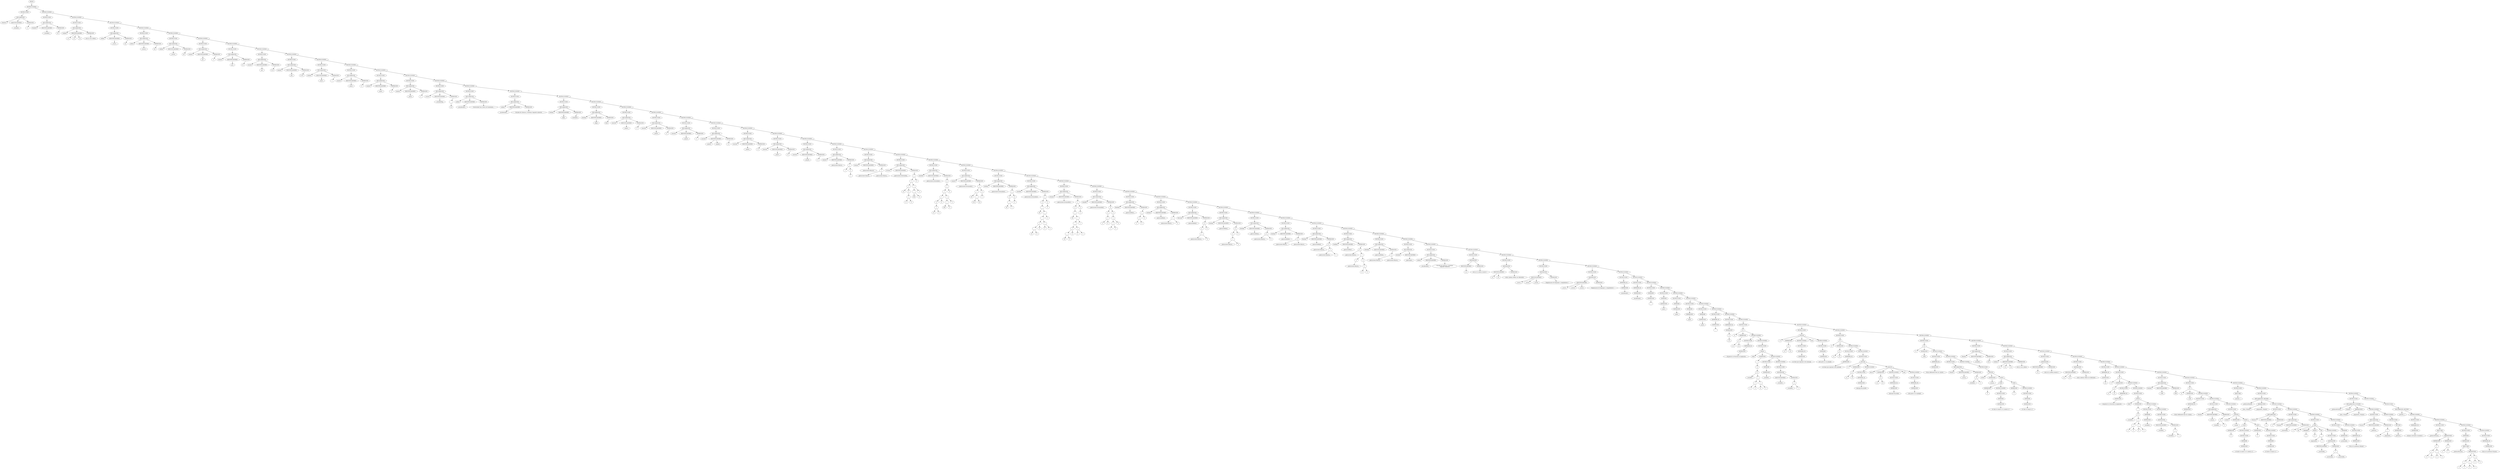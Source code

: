 digraph G { 
graph [shape = circle];
node0[label="INICIO"];
node1[label="INSTRUCCIONES"];
node2[label="INSTRUCCION"];
node3[label="INSTRUCCIONES"];
node4[label="DECLARACION"];
node5[label="NumEro"];
node6[label="IDENTIFICADORES"];
node7[label="_variable1_"];
node8[label="EXPRESION"];
node9[label="5"];
node10[label="INSTRUCCION"];
node11[label="INSTRUCCIONES"];
node12[label="DECLARACION"];
node13[label="NumEro"];
node14[label="IDENTIFICADORES"];
node15[label="_variable2_"];
node16[label="EXPRESION"];
node17[label="50"];
node18[label="INSTRUCCION"];
node19[label="INSTRUCCIONES"];
node20[label="DECLARACION"];
node21[label="CadenA"];
node22[label="IDENTIFICADORES"];
node23[label="_v1_"];
node24[label="_v2_"];
node25[label="_v3_"];
node26[label="EXPRESION"];
node27[label="esta es una cadena"];
node28[label="INSTRUCCION"];
node29[label="INSTRUCCIONES"];
node30[label="DECLARACION"];
node31[label="cadena"];
node32[label="IDENTIFICADORES"];
node33[label="_curso1_"];
node34[label="EXPRESION"];
node35[label="olc"];
node36[label="INSTRUCCION"];
node37[label="INSTRUCCIONES"];
node38[label="DECLARACION"];
node39[label="cadena"];
node40[label="IDENTIFICADORES"];
node41[label="_curso2_"];
node42[label="EXPRESION"];
node43[label="olc"];
node44[label="INSTRUCCION"];
node45[label="INSTRUCCIONES"];
node46[label="DECLARACION"];
node47[label="cadena"];
node48[label="IDENTIFICADORES"];
node49[label="_curso3_"];
node50[label="EXPRESION"];
node51[label="olc"];
node52[label="INSTRUCCION"];
node53[label="INSTRUCCIONES"];
node54[label="DECLARACION"];
node55[label="numero"];
node56[label="IDENTIFICADORES"];
node57[label="_pi1_"];
node58[label="EXPRESION"];
node59[label="3"];
node60[label="INSTRUCCION"];
node61[label="INSTRUCCIONES"];
node62[label="DECLARACION"];
node63[label="numero"];
node64[label="IDENTIFICADORES"];
node65[label="_pi2_"];
node66[label="EXPRESION"];
node67[label="3.1"];
node68[label="INSTRUCCION"];
node69[label="INSTRUCCIONES"];
node70[label="DECLARACION"];
node71[label="numero"];
node72[label="IDENTIFICADORES"];
node73[label="_pi3_"];
node74[label="EXPRESION"];
node75[label="3.14"];
node76[label="INSTRUCCION"];
node77[label="INSTRUCCIONES"];
node78[label="DECLARACION"];
node79[label="numero"];
node80[label="IDENTIFICADORES"];
node81[label="_pi4_"];
node82[label="EXPRESION"];
node83[label="3.141"];
node84[label="INSTRUCCION"];
node85[label="INSTRUCCIONES"];
node86[label="DECLARACION"];
node87[label="numero"];
node88[label="IDENTIFICADORES"];
node89[label="_anio1_"];
node90[label="EXPRESION"];
node91[label="1"];
node92[label="INSTRUCCION"];
node93[label="INSTRUCCIONES"];
node94[label="DECLARACION"];
node95[label="numero"];
node96[label="IDENTIFICADORES"];
node97[label="_anio2_"];
node98[label="EXPRESION"];
node99[label="9"];
node100[label="INSTRUCCION"];
node101[label="INSTRUCCIONES"];
node102[label="DECLARACION"];
node103[label="numero"];
node104[label="IDENTIFICADORES"];
node105[label="_anio3_"];
node106[label="EXPRESION"];
node107[label="4"];
node108[label="INSTRUCCION"];
node109[label="INSTRUCCIONES"];
node110[label="DECLARACION"];
node111[label="numero"];
node112[label="IDENTIFICADORES"];
node113[label="_anio4_"];
node114[label="EXPRESION"];
node115[label="5"];
node116[label="INSTRUCCION"];
node117[label="INSTRUCCIONES"];
node118[label="DECLARACION"];
node119[label="numero"];
node120[label="IDENTIFICADORES"];
node121[label="_variableNeg_"];
node122[label="EXPRESION"];
node123[label="-"];
node124[label="5.0"];
node125[label="INSTRUCCION"];
node126[label="INSTRUCCIONES"];
node127[label="DECLARACION"];
node128[label="cadena"];
node129[label="IDENTIFICADORES"];
node130[label="_encabezado1_"];
node131[label="EXPRESION"];
node132[label="Universidad San Carlos de Guatemala...;"];
node133[label="INSTRUCCION"];
node134[label="INSTRUCCIONES"];
node135[label="DECLARACION"];
node136[label="cadena"];
node137[label="IDENTIFICADORES"];
node138[label="_encabezado2_"];
node139[label="EXPRESION"];
node140[label="Escuela de Ciencias y Sistemas Segundo semestre"];
node141[label="INSTRUCCION"];
node142[label="INSTRUCCIONES"];
node143[label="DECLARACION"];
node144[label="boolean"];
node145[label="IDENTIFICADORES"];
node146[label="_flag1_"];
node147[label="EXPRESION"];
node148[label="verdadero"];
node149[label="INSTRUCCION"];
node150[label="INSTRUCCIONES"];
node151[label="DECLARACION"];
node152[label="boolean"];
node153[label="IDENTIFICADORES"];
node154[label="_flag2_"];
node155[label="EXPRESION"];
node156[label="falso"];
node157[label="INSTRUCCION"];
node158[label="INSTRUCCIONES"];
node159[label="DECLARACION"];
node160[label="caracter"];
node161[label="IDENTIFICADORES"];
node162[label="_name1_"];
node163[label="EXPRESION"];
node164[label="'f'"];
node165[label="INSTRUCCION"];
node166[label="INSTRUCCIONES"];
node167[label="DECLARACION"];
node168[label="caracter"];
node169[label="IDENTIFICADORES"];
node170[label="_name2_"];
node171[label="EXPRESION"];
node172[label="'e'"];
node173[label="INSTRUCCION"];
node174[label="INSTRUCCIONES"];
node175[label="DECLARACION"];
node176[label="caracter"];
node177[label="IDENTIFICADORES"];
node178[label="_name3_"];
node179[label="EXPRESION"];
node180[label="'r'"];
node181[label="INSTRUCCION"];
node182[label="INSTRUCCIONES"];
node183[label="DECLARACION"];
node184[label="caracter"];
node185[label="IDENTIFICADORES"];
node186[label="_name4_"];
node187[label="_name6_"];
node188[label="EXPRESION"];
node189[label="'n'"];
node190[label="INSTRUCCION"];
node191[label="INSTRUCCIONES"];
node192[label="DECLARACION"];
node193[label="caracter"];
node194[label="IDENTIFICADORES"];
node195[label="_name5_"];
node196[label="EXPRESION"];
node197[label="'a'"];
node198[label="INSTRUCCION"];
node199[label="INSTRUCCIONES"];
node200[label="DECLARACION"];
node201[label="caracter"];
node202[label="IDENTIFICADORES"];
node203[label="_name7_"];
node204[label="EXPRESION"];
node205[label="'d'"];
node206[label="INSTRUCCION"];
node207[label="INSTRUCCIONES"];
node208[label="DECLARACION"];
node209[label="caracter"];
node210[label="IDENTIFICADORES"];
node211[label="_name8_"];
node212[label="EXPRESION"];
node213[label="'o'"];
node214[label="INSTRUCCION"];
node215[label="INSTRUCCIONES"];
node216[label="DECLARACION"];
node217[label="numero"];
node218[label="IDENTIFICADORES"];
node219[label="_operaciones1Basica_"];
node220[label="EXPRESION"];
node221[label="+"];
node222[label="1"];
node223[label="()"];
node224[label="1"];
node225[label="INSTRUCCION"];
node226[label="INSTRUCCIONES"];
node227[label="DECLARACION"];
node228[label="numero"];
node229[label="IDENTIFICADORES"];
node230[label="_operaciones1Basica2_"];
node231[label="EXPRESION"];
node232[label="+"];
node233[label="_operaciones1Basica_"];
node234[label="_operaciones1Basica_"];
node235[label="INSTRUCCION"];
node236[label="INSTRUCCIONES"];
node237[label="DECLARACION"];
node238[label="nUmero"];
node239[label="IDENTIFICADORES"];
node240[label="_operaciones1Intermedia_"];
node241[label="EXPRESION"];
node242[label="+"];
node243[label="+"];
node244[label="+"];
node245[label="15"];
node246[label="()"];
node247[label="*"];
node248[label="9"];
node249[label="8"];
node250[label="*"];
node251[label="/"];
node252[label="200"];
node253[label="8"];
node254[label="3"];
node255[label="9"];
node256[label="INSTRUCCION"];
node257[label="INSTRUCCIONES"];
node258[label="DECLARACION"];
node259[label="numeRo"];
node260[label="IDENTIFICADORES"];
node261[label="_operaciones1Avanzadas1_"];
node262[label="EXPRESION"];
node263[label="()"];
node264[label="+"];
node265[label="+"];
node266[label="*"];
node267[label="()"];
node268[label="+"];
node269[label="15"];
node270[label="9"];
node271[label="8"];
node272[label="*"];
node273[label="/"];
node274[label="200"];
node275[label="8"];
node276[label="3"];
node277[label="9"];
node278[label="INSTRUCCION"];
node279[label="INSTRUCCIONES"];
node280[label="DECLARACION"];
node281[label="numero"];
node282[label="IDENTIFICADORES"];
node283[label="_operaciones1Avanzadas2_"];
node284[label="EXPRESION"];
node285[label="+"];
node286[label="^"];
node287[label="30"];
node288[label="-"];
node289[label="22.2"];
node290[label="2.2"];
node291[label="()"];
node292[label="2"];
node293[label="INSTRUCCION"];
node294[label="INSTRUCCIONES"];
node295[label="DECLARACION"];
node296[label="nuMero"];
node297[label="IDENTIFICADORES"];
node298[label="_operaciones1Avanzadas3_"];
node299[label="EXPRESION"];
node300[label="+"];
node301[label="()"];
node302[label="^"];
node303[label="30"];
node304[label="2"];
node305[label="()"];
node306[label="2"];
node307[label="INSTRUCCION"];
node308[label="INSTRUCCIONES"];
node309[label="DECLARACION"];
node310[label="numeRo"];
node311[label="IDENTIFICADORES"];
node312[label="_operaciones1Avanzadas4_"];
node313[label="EXPRESION"];
node314[label="+"];
node315[label="()"];
node316[label="^"];
node317[label="30"];
node318[label="-"];
node319[label="-"];
node320[label="+"];
node321[label="-"];
node322[label="10"];
node323[label="8"];
node324[label="9"];
node325[label="*"];
node326[label="4"];
node327[label="2"];
node328[label="1"];
node329[label="()"];
node330[label="2"];
node331[label="INSTRUCCION"];
node332[label="INSTRUCCIONES"];
node333[label="DECLARACION"];
node334[label="nUmero"];
node335[label="IDENTIFICADORES"];
node336[label="_operaciones1Avanzadas5_"];
node337[label="EXPRESION"];
node338[label="+"];
node339[label="()"];
node340[label="^"];
node341[label="30"];
node342[label="-"];
node343[label="-"];
node344[label="+"];
node345[label="-"];
node346[label="10"];
node347[label="8"];
node348[label="9"];
node349[label="*"];
node350[label="4"];
node351[label="2"];
node352[label="1"];
node353[label="()"];
node354[label="2"];
node355[label="INSTRUCCION"];
node356[label="INSTRUCCIONES"];
node357[label="DECLARACION"];
node358[label="numeRo"];
node359[label="IDENTIFICADORES"];
node360[label="_operaciones1Avanzadas6_"];
node361[label="EXPRESION"];
node362[label="%"];
node363[label="()"];
node364[label="*"];
node365[label="5"];
node366[label="8"];
node367[label="()"];
node368[label="+"];
node369[label="+"];
node370[label="1"];
node371[label="5"];
node372[label="6"];
node373[label="INSTRUCCION"];
node374[label="INSTRUCCIONES"];
node375[label="DECLARACION"];
node376[label="BooleaN"];
node377[label="IDENTIFICADORES"];
node378[label="_operacionRela1_"];
node379[label="EXPRESION"];
node380[label=">"];
node381[label="+"];
node382[label="5"];
node383[label="5"];
node384[label="5"];
node385[label="INSTRUCCION"];
node386[label="INSTRUCCIONES"];
node387[label="DECLARACION"];
node388[label="boolean"];
node389[label="IDENTIFICADORES"];
node390[label="_operacionRela3_"];
node391[label="EXPRESION"];
node392[label=">"];
node393[label="_operaciones1Basica_"];
node394[label="8"];
node395[label="INSTRUCCION"];
node396[label="INSTRUCCIONES"];
node397[label="DECLARACION"];
node398[label="BooLean"];
node399[label="IDENTIFICADORES"];
node400[label="_operacionRela3_"];
node401[label="EXPRESION"];
node402[label=">="];
node403[label="()"];
node404[label="+"];
node405[label="_operaciones1Basica_"];
node406[label="6"];
node407[label="8"];
node408[label="INSTRUCCION"];
node409[label="INSTRUCCIONES"];
node410[label="DECLARACION"];
node411[label="boolean"];
node412[label="IDENTIFICADORES"];
node413[label="_operacionRela3_"];
node414[label="EXPRESION"];
node415[label="<="];
node416[label="()"];
node417[label="+"];
node418[label="_operaciones1Basica_"];
node419[label="6"];
node420[label="8"];
node421[label="INSTRUCCION"];
node422[label="INSTRUCCIONES"];
node423[label="DECLARACION"];
node424[label="booleAn"];
node425[label="IDENTIFICADORES"];
node426[label="_operacionRela4_"];
node427[label="EXPRESION"];
node428[label="=="];
node429[label="_operaciones1Basica_"];
node430[label="8"];
node431[label="INSTRUCCION"];
node432[label="INSTRUCCIONES"];
node433[label="DECLARACION"];
node434[label="boolean"];
node435[label="IDENTIFICADORES"];
node436[label="_operacionRela5_"];
node437[label="EXPRESION"];
node438[label="=="];
node439[label="_operaciones1Basica_"];
node440[label="_operaciones1Basica_"];
node441[label="INSTRUCCION"];
node442[label="INSTRUCCIONES"];
node443[label="DECLARACION"];
node444[label="Boolean"];
node445[label="IDENTIFICADORES"];
node446[label="_operacionRela6_"];
node447[label="EXPRESION"];
node448[label="=="];
node449[label="_operaciones1Basica_"];
node450[label="+"];
node451[label="_operaciones1Basica_"];
node452[label="1"];
node453[label="INSTRUCCION"];
node454[label="INSTRUCCIONES"];
node455[label="DECLARACION"];
node456[label="boolEan"];
node457[label="IDENTIFICADORES"];
node458[label="_operacionRela7_"];
node459[label="EXPRESION"];
node460[label="=="];
node461[label="_operaciones1Basica_"];
node462[label="*"];
node463[label="()"];
node464[label="_operaciones1Basica_"];
node465[label="()"];
node466[label="+"];
node467[label="8"];
node468[label="5"];
node469[label="INSTRUCCION"];
node470[label="INSTRUCCIONES"];
node471[label="DECLARACION"];
node472[label="bOoleAn"];
node473[label="IDENTIFICADORES"];
node474[label="_operacionRela5_"];
node475[label="EXPRESION"];
node476[label="!="];
node477[label="_operaciones1Basica_"];
node478[label="_operaciones1Basica_"];
node479[label="INSTRUCCION"];
node480[label="INSTRUCCIONES"];
node481[label="DECLARACION"];
node482[label="boolean"];
node483[label="IDENTIFICADORES"];
node484[label="_operLogica_"];
node485[label="INSTRUCCION"];
node486[label="INSTRUCCIONES"];
node487[label="DECLARACION"];
node488[label="cadena"];
node489[label="IDENTIFICADORES"];
node490[label="_encabezado2_"];
node491[label="EXPRESION"];
node492[label="Escuela de Ciencias y Sistemas\nSegundo semestre\n"];
node493[label="INSTRUCCION"];
node494[label="INSTRUCCIONES"];
node495[label="ASIGNACION"];
node496[label="IDENTIFICADORES"];
node497[label="_v1_"];
node498[label="EXPRESION"];
node499[label="esta es la cadena numero 1"];
node500[label="INSTRUCCION"];
node501[label="INSTRUCCIONES"];
node502[label="ASIGNACION"];
node503[label="IDENTIFICADORES"];
node504[label="_v2_"];
node505[label="_v3_"];
node506[label="EXPRESION"];
node507[label="estas cadenas deben ser diferentes"];
node508[label="INSTRUCCION"];
node509[label="INSTRUCCIONES"];
node510[label="ASIGNACION"];
node511[label="IDENTIFICADORES"];
node512[label="_curso1_"];
node513[label="_curso2_"];
node514[label="_curso3_"];
node515[label="EXPRESION"];
node516[label="Organizacion de lenguajes y compiladores 1"];
node517[label="INSTRUCCION"];
node518[label="INSTRUCCIONES"];
node519[label="ASIGNACION"];
node520[label="IDENTIFICADORES"];
node521[label="_curso1_"];
node522[label="_curso2_"];
node523[label="_curso3_"];
node524[label="EXPRESION"];
node525[label="Organizacion de lenguajes y compiladores 1"];
node526[label="INSTRUCCION"];
node527[label="INSTRUCCIONES"];
node528[label="IMPRIMIR_NL"];
node529[label="EXPRESION"];
node530[label="_encabezado1_"];
node531[label="INSTRUCCION"];
node532[label="INSTRUCCIONES"];
node533[label="IMPRIMIR_NL"];
node534[label="EXPRESION"];
node535[label="_encabezado2_"];
node536[label="INSTRUCCION"];
node537[label="INSTRUCCIONES"];
node538[label="IMPRIMIR"];
node539[label="EXPRESION"];
node540[label="..."];
node541[label="INSTRUCCION"];
node542[label="INSTRUCCIONES"];
node543[label="IMPRIMIR"];
node544[label="EXPRESION"];
node545[label="_anio1_"];
node546[label="INSTRUCCION"];
node547[label="INSTRUCCIONES"];
node548[label="IMPRIMIR"];
node549[label="EXPRESION"];
node550[label="_anio2_"];
node551[label="INSTRUCCION"];
node552[label="INSTRUCCIONES"];
node553[label="IMPRIMIR"];
node554[label="EXPRESION"];
node555[label="_anio3_"];
node556[label="INSTRUCCION"];
node557[label="INSTRUCCIONES"];
node558[label="IMPRIMIR"];
node559[label="EXPRESION"];
node560[label="_anio4_"];
node561[label="INSTRUCCION"];
node562[label="INSTRUCCIONES"];
node563[label="IMPRIMIR_NL"];
node564[label="EXPRESION"];
node565[label="."];
node566[label="INSTRUCCION"];
node567[label="INSTRUCCIONES"];
node568[label="IMPRIMIR_NL"];
node569[label="EXPRESION"];
node570[label="()"];
node571[label="_v3_"];
node572[label="INSTRUCCION"];
node573[label="INSTRUCCIONES"];
node574[label="IF"];
node575[label="if"];
node576[label="EXPRESION"];
node577[label="=="];
node578[label="_v1_"];
node579[label="_v2_"];
node580[label="INSTRUCCIONES"];
node581[label="INSTRUCCION"];
node582[label="INSTRUCCIONES"];
node583[label="IMPRIMIR_NL"];
node584[label="EXPRESION"];
node585[label="Al parecer no funciona la asignacion"];
node586[label="INSTRUCCION"];
node587[label="WHILE"];
node588[label="while"];
node589[label="CONDICION"];
node590[label="!"];
node591[label="()"];
node592[label=">="];
node593[label="_variable1_"];
node594[label="+"];
node595[label="*"];
node596[label="5"];
node597[label="5"];
node598[label="/"];
node599[label="8"];
node600[label="2"];
node601[label="INSTRUCCIONES"];
node602[label="INSTRUCCION"];
node603[label="INSTRUCCIONES"];
node604[label="IMPRIMIR"];
node605[label="EXPRESION"];
node606[label="_variable1_"];
node607[label="INSTRUCCION"];
node608[label="ASIGNACION"];
node609[label="IDENTIFICADORES"];
node610[label="_variable1_"];
node611[label="EXPRESION"];
node612[label="+"];
node613[label="_variable1_"];
node614[label="1"];
node615[label="INSTRUCCION"];
node616[label="INSTRUCCIONES"];
node617[label="IF-ELSE"];
node618[label="if"];
node619[label="EXPRESION"];
node620[label="=="];
node621[label="_v1_"];
node622[label="_v2_"];
node623[label="INSTRUCCIONES"];
node624[label="INSTRUCCION"];
node625[label="IMPRIMIR_NL"];
node626[label="EXPRESION"];
node627[label="no tiene que imprimir este mensaje"];
node628[label="else"];
node629[label="INSTRUCCIONES"];
node630[label="INSTRUCCION"];
node631[label="IMPRIMIR"];
node632[label="EXPRESION"];
node633[label="este print es un ejemplo"];
node634[label="INSTRUCCION"];
node635[label="INSTRUCCIONES"];
node636[label="IF"];
node637[label="if"];
node638[label="EXPRESION"];
node639[label="=="];
node640[label="_v1_"];
node641[label="_v2_"];
node642[label="INSTRUCCIONES"];
node643[label="INSTRUCCION"];
node644[label="INSTRUCCIONES"];
node645[label="IMPRIMIR_NL"];
node646[label="EXPRESION"];
node647[label="no tiene que imprimir este mensaje"];
node648[label="INSTRUCCION"];
node649[label="IF-ELSE"];
node650[label="if"];
node651[label="EXPRESION"];
node652[label="=="];
node653[label="_v1_"];
node654[label="13"];
node655[label="INSTRUCCIONES"];
node656[label="INSTRUCCION"];
node657[label="IMPRIMIR_NL"];
node658[label="EXPRESION"];
node659[label="mensaje de prueba"];
node660[label="ELSE-IF"];
node661[label="else if"];
node662[label="EXPRESION"];
node663[label="=="];
node664[label="_v1_"];
node665[label="14"];
node666[label="INSTRUCCIONES"];
node667[label="INSTRUCCION"];
node668[label="IMPRIMIR_NL"];
node669[label="EXPRESION"];
node670[label="mensaje de prueba"];
node671[label="else"];
node672[label="INSTRUCCIONES"];
node673[label="INSTRUCCION"];
node674[label="IMPRIMIR_NL"];
node675[label="EXPRESION"];
node676[label="este print es un ejemplo"];
node677[label="INSTRUCCION"];
node678[label="INSTRUCCIONES"];
node679[label="IF"];
node680[label="if"];
node681[label="EXPRESION"];
node682[label="_varB_"];
node683[label="INSTRUCCIONES"];
node684[label="INSTRUCCION"];
node685[label="INSTRUCCIONES"];
node686[label="IMPRIMIR_NL"];
node687[label="EXPRESION"];
node688[label="Estas definiendo bien los valores"];
node689[label="INSTRUCCION"];
node690[label="INSTRUCCIONES"];
node691[label="DECLARACION"];
node692[label="Numero"];
node693[label="IDENTIFICADORES"];
node694[label="_varaux_"];
node695[label="EXPRESION"];
node696[label="%"];
node697[label="_variable1_"];
node698[label="2"];
node699[label="INSTRUCCION"];
node700[label="SWITCH"];
node701[label="switch"];
node702[label="EXPRESION"];
node703[label="_varaux_"];
node704[label="CASES"];
node705[label="CASE"];
node706[label="EXPRESION"];
node707[label="0"];
node708[label="INSTRUCCIONES"];
node709[label="INSTRUCCION"];
node710[label="IMPRIMIR"];
node711[label="EXPRESION"];
node712[label="el valor es mayor a 0 y menos a 2"];
node713[label="CASE"];
node714[label="EXPRESION"];
node715[label="2"];
node716[label="INSTRUCCIONES"];
node717[label="INSTRUCCION"];
node718[label="IMPRIMIR"];
node719[label="EXPRESION"];
node720[label="el valor es mayor a 2"];
node721[label="INSTRUCCION"];
node722[label="INSTRUCCIONES"];
node723[label="DECLARACION"];
node724[label="Numero"];
node725[label="IDENTIFICADORES"];
node726[label="_variable1_"];
node727[label="EXPRESION"];
node728[label="50.5"];
node729[label="INSTRUCCION"];
node730[label="INSTRUCCIONES"];
node731[label="DECLARACION"];
node732[label="Cadena"];
node733[label="IDENTIFICADORES"];
node734[label="_v1_"];
node735[label="_v2_"];
node736[label="_v3_"];
node737[label="EXPRESION"];
node738[label="esta es una cadena"];
node739[label="INSTRUCCION"];
node740[label="INSTRUCCIONES"];
node741[label="ASIGNACION"];
node742[label="IDENTIFICADORES"];
node743[label="_v1_"];
node744[label="EXPRESION"];
node745[label="esta es la cadena numero 1"];
node746[label="INSTRUCCION"];
node747[label="INSTRUCCIONES"];
node748[label="ASIGNACION"];
node749[label="IDENTIFICADORES"];
node750[label="_v2_"];
node751[label="_v3_"];
node752[label="EXPRESION"];
node753[label="estas cadenas deben ser diferentes"];
node754[label="INSTRUCCION"];
node755[label="INSTRUCCIONES"];
node756[label="IMPRIMIR_NL"];
node757[label="EXPRESION"];
node758[label="_v3_"];
node759[label="INSTRUCCION"];
node760[label="INSTRUCCIONES"];
node761[label="IF"];
node762[label="if"];
node763[label="EXPRESION"];
node764[label="=="];
node765[label="_v1_"];
node766[label="_v2_"];
node767[label="INSTRUCCIONES"];
node768[label="INSTRUCCION"];
node769[label="INSTRUCCIONES"];
node770[label="IMPRIMIR_NL"];
node771[label="EXPRESION"];
node772[label="Al parecer no funciona la asignacion"];
node773[label="INSTRUCCION"];
node774[label="WHILE"];
node775[label="while"];
node776[label="CONDICION"];
node777[label="!"];
node778[label=">="];
node779[label="_variable1_"];
node780[label="+"];
node781[label="*"];
node782[label="5"];
node783[label="5"];
node784[label="/"];
node785[label="8"];
node786[label="2"];
node787[label="INSTRUCCIONES"];
node788[label="INSTRUCCION"];
node789[label="INSTRUCCIONES"];
node790[label="IMPRIMIR"];
node791[label="EXPRESION"];
node792[label="_variable1_"];
node793[label="INSTRUCCION"];
node794[label="ASIGNACION"];
node795[label="IDENTIFICADORES"];
node796[label="_variable1_"];
node797[label="EXPRESION"];
node798[label="+"];
node799[label="_variable1_"];
node800[label="1"];
node801[label="INSTRUCCION"];
node802[label="INSTRUCCIONES"];
node803[label="DECLARACION"];
node804[label="Boolean"];
node805[label="IDENTIFICADORES"];
node806[label="_varB_"];
node807[label="EXPRESION"];
node808[label="falso"];
node809[label="INSTRUCCION"];
node810[label="INSTRUCCIONES"];
node811[label="IF"];
node812[label="if"];
node813[label="EXPRESION"];
node814[label="_varB_"];
node815[label="INSTRUCCIONES"];
node816[label="INSTRUCCION"];
node817[label="INSTRUCCIONES"];
node818[label="IMPRIMIR_NL"];
node819[label="EXPRESION"];
node820[label="Estas definiendo bien los valores"];
node821[label="INSTRUCCION"];
node822[label="INSTRUCCIONES"];
node823[label="DECLARACION"];
node824[label="Numero"];
node825[label="IDENTIFICADORES"];
node826[label="_varaux_"];
node827[label="EXPRESION"];
node828[label="%"];
node829[label="_variable1_"];
node830[label="2"];
node831[label="INSTRUCCION"];
node832[label="SWITCH"];
node833[label="switch"];
node834[label="EXPRESION"];
node835[label="_varaux_"];
node836[label="CASES"];
node837[label="CASE"];
node838[label="EXPRESION"];
node839[label="0"];
node840[label="INSTRUCCIONES"];
node841[label="INSTRUCCION"];
node842[label="IMPRIMIR"];
node843[label="EXPRESION"];
node844[label="el valor es mayor a 0 y menos a 2"];
node845[label="CASE"];
node846[label="EXPRESION"];
node847[label="2"];
node848[label="INSTRUCCIONES"];
node849[label="INSTRUCCION"];
node850[label="IMPRIMIR"];
node851[label="EXPRESION"];
node852[label="el valor es mayor a 2"];
node853[label="INSTRUCCION"];
node854[label="INSTRUCCIONES"];
node855[label="EJECUTAR"];
node856[label="_metodo_1_"];
node857[label="INSTRUCCION"];
node858[label="INSTRUCCIONES"];
node859[label="DECLARACION_METODO"];
node860[label="_potenciaManual_"];
node861[label="PARAMETROS"];
node862[label="_base_-Numero"];
node863[label="_exponente_-Numero"];
node864[label="INSTRUCCIONES"];
node865[label="INSTRUCCION"];
node866[label="INSTRUCCIONES"];
node867[label="DECLARACION"];
node868[label="Numero"];
node869[label="IDENTIFICADORES"];
node870[label="_i_"];
node871[label="EXPRESION"];
node872[label="0"];
node873[label="INSTRUCCION"];
node874[label="INSTRUCCIONES"];
node875[label="DECLARACION"];
node876[label="Numero"];
node877[label="IDENTIFICADORES"];
node878[label="_acumulado_"];
node879[label="EXPRESION"];
node880[label="0"];
node881[label="INSTRUCCION"];
node882[label="INSTRUCCIONES"];
node883[label="FOR"];
node884[label="for"];
node885[label="VARIABLE"];
node886[label="_i_"];
node887[label="INICIO"];
node888[label="0"];
node889[label="FIN"];
node890[label="-"];
node891[label="_exponente_"];
node892[label="1"];
node893[label="INSTRUCCIONES"];
node894[label="INSTRUCCION"];
node895[label="ASIGNACION"];
node896[label="IDENTIFICADORES"];
node897[label="_acumulado_"];
node898[label="EXPRESION"];
node899[label="+"];
node900[label="_acumulado_"];
node901[label="_acumulado_"];
node902[label="INSTRUCCION"];
node903[label="INSTRUCCIONES"];
node904[label="IMPRIMIR"];
node905[label="EXPRESION"];
node906[label="_acumulado_"];
node907[label="INSTRUCCION"];
node908[label="IMPRIMIR_NL"];
node909[label="EXPRESION"];
node910[label=" Esta es la potencia Manual"];
node911[label="INSTRUCCION"];
node912[label="INSTRUCCIONES"];
node913[label="DECLARACION_FUNCION"];
node914[label="_potenciaFuncion_"];
node915[label="Numero"];
node916[label="PARAMETROS"];
node917[label="_base_-Numero"];
node918[label="_exponente_-Numero"];
node919[label="INSTRUCCIONES"];
node920[label="INSTRUCCION"];
node921[label="INSTRUCCIONES"];
node922[label="DECLARACION"];
node923[label="Numero"];
node924[label="IDENTIFICADORES"];
node925[label="_potencia_"];
node926[label="EXPRESION"];
node927[label="^"];
node928[label="_base_"];
node929[label="_exponente_"];
node930[label="INSTRUCCION"];
node931[label="RETURN"];
node932[label="EXPRESION"];
node933[label="_potencia_"];
node934[label="INSTRUCCION"];
node935[label="DECLARACION_METODO"];
node936[label="_metodo_1_"];
node937[label="INSTRUCCIONES"];
node938[label="INSTRUCCION"];
node939[label="INSTRUCCIONES"];
node940[label="IMPRIMIR_NL"];
node941[label="EXPRESION"];
node942[label="estamos entrando al metodo 1"];
node943[label="INSTRUCCION"];
node944[label="INSTRUCCIONES"];
node945[label="EJECUTAR"];
node946[label="_potenciaManual_"];
node947[label="PARAMETROS"];
node948[label="EXPRESION"];
node949[label="+"];
node950[label="*"];
node951[label="3"];
node952[label="1"];
node953[label="/"];
node954[label="4"];
node955[label="2"];
node956[label="EXPRESION"];
node957[label="+"];
node958[label="3"];
node959[label="2"];
node960[label="INSTRUCCION"];
node961[label="INSTRUCCIONES"];
node962[label="IMPRIMIR"];
node963[label="EXPRESION"];
node964[label="EJECUTAR"];
node965[label="_potenciaFuncion_"];
node966[label="PARAMETROS"];
node967[label="+"];
node968[label="*"];
node969[label="3"];
node970[label="1"];
node971[label="/"];
node972[label="4"];
node973[label="2"];
node974[label="+"];
node975[label="3"];
node976[label="2"];
node977[label="INSTRUCCION"];
node978[label="IMPRIMIR_NL"];
node979[label="EXPRESION"];
node980[label="Esta es la potencia Funcion"];
node0->node1
node1->node2
node1->node3
node2->node4
node4->node5
node4->node6
node6->node7
node4->node8
node8->node9
node3->node10
node3->node11
node10->node12
node12->node13
node12->node14
node14->node15
node12->node16
node16->node17
node11->node18
node11->node19
node18->node20
node20->node21
node20->node22
node22->node23
node22->node24
node22->node25
node20->node26
node26->node27
node19->node28
node19->node29
node28->node30
node30->node31
node30->node32
node32->node33
node30->node34
node34->node35
node29->node36
node29->node37
node36->node38
node38->node39
node38->node40
node40->node41
node38->node42
node42->node43
node37->node44
node37->node45
node44->node46
node46->node47
node46->node48
node48->node49
node46->node50
node50->node51
node45->node52
node45->node53
node52->node54
node54->node55
node54->node56
node56->node57
node54->node58
node58->node59
node53->node60
node53->node61
node60->node62
node62->node63
node62->node64
node64->node65
node62->node66
node66->node67
node61->node68
node61->node69
node68->node70
node70->node71
node70->node72
node72->node73
node70->node74
node74->node75
node69->node76
node69->node77
node76->node78
node78->node79
node78->node80
node80->node81
node78->node82
node82->node83
node77->node84
node77->node85
node84->node86
node86->node87
node86->node88
node88->node89
node86->node90
node90->node91
node85->node92
node85->node93
node92->node94
node94->node95
node94->node96
node96->node97
node94->node98
node98->node99
node93->node100
node93->node101
node100->node102
node102->node103
node102->node104
node104->node105
node102->node106
node106->node107
node101->node108
node101->node109
node108->node110
node110->node111
node110->node112
node112->node113
node110->node114
node114->node115
node109->node116
node109->node117
node116->node118
node118->node119
node118->node120
node120->node121
node118->node122
node122->node123
node123->node124
node117->node125
node117->node126
node125->node127
node127->node128
node127->node129
node129->node130
node127->node131
node131->node132
node126->node133
node126->node134
node133->node135
node135->node136
node135->node137
node137->node138
node135->node139
node139->node140
node134->node141
node134->node142
node141->node143
node143->node144
node143->node145
node145->node146
node143->node147
node147->node148
node142->node149
node142->node150
node149->node151
node151->node152
node151->node153
node153->node154
node151->node155
node155->node156
node150->node157
node150->node158
node157->node159
node159->node160
node159->node161
node161->node162
node159->node163
node163->node164
node158->node165
node158->node166
node165->node167
node167->node168
node167->node169
node169->node170
node167->node171
node171->node172
node166->node173
node166->node174
node173->node175
node175->node176
node175->node177
node177->node178
node175->node179
node179->node180
node174->node181
node174->node182
node181->node183
node183->node184
node183->node185
node185->node186
node185->node187
node183->node188
node188->node189
node182->node190
node182->node191
node190->node192
node192->node193
node192->node194
node194->node195
node192->node196
node196->node197
node191->node198
node191->node199
node198->node200
node200->node201
node200->node202
node202->node203
node200->node204
node204->node205
node199->node206
node199->node207
node206->node208
node208->node209
node208->node210
node210->node211
node208->node212
node212->node213
node207->node214
node207->node215
node214->node216
node216->node217
node216->node218
node218->node219
node216->node220
node220->node221
node221->node222
node221->node223
node223->node224
node215->node225
node215->node226
node225->node227
node227->node228
node227->node229
node229->node230
node227->node231
node231->node232
node232->node233
node232->node234
node226->node235
node226->node236
node235->node237
node237->node238
node237->node239
node239->node240
node237->node241
node241->node242
node242->node243
node243->node244
node244->node245
node244->node246
node246->node247
node247->node248
node247->node249
node243->node250
node250->node251
node251->node252
node251->node253
node250->node254
node242->node255
node236->node256
node236->node257
node256->node258
node258->node259
node258->node260
node260->node261
node258->node262
node262->node263
node263->node264
node264->node265
node265->node266
node266->node267
node267->node268
node268->node269
node268->node270
node266->node271
node265->node272
node272->node273
node273->node274
node273->node275
node272->node276
node264->node277
node257->node278
node257->node279
node278->node280
node280->node281
node280->node282
node282->node283
node280->node284
node284->node285
node285->node286
node286->node287
node286->node288
node288->node289
node288->node290
node285->node291
node291->node292
node279->node293
node279->node294
node293->node295
node295->node296
node295->node297
node297->node298
node295->node299
node299->node300
node300->node301
node301->node302
node302->node303
node302->node304
node300->node305
node305->node306
node294->node307
node294->node308
node307->node309
node309->node310
node309->node311
node311->node312
node309->node313
node313->node314
node314->node315
node315->node316
node316->node317
node316->node318
node318->node319
node319->node320
node320->node321
node321->node322
node321->node323
node320->node324
node319->node325
node325->node326
node325->node327
node318->node328
node314->node329
node329->node330
node308->node331
node308->node332
node331->node333
node333->node334
node333->node335
node335->node336
node333->node337
node337->node338
node338->node339
node339->node340
node340->node341
node340->node342
node342->node343
node343->node344
node344->node345
node345->node346
node345->node347
node344->node348
node343->node349
node349->node350
node349->node351
node342->node352
node338->node353
node353->node354
node332->node355
node332->node356
node355->node357
node357->node358
node357->node359
node359->node360
node357->node361
node361->node362
node362->node363
node363->node364
node364->node365
node364->node366
node362->node367
node367->node368
node368->node369
node369->node370
node369->node371
node368->node372
node356->node373
node356->node374
node373->node375
node375->node376
node375->node377
node377->node378
node375->node379
node379->node380
node380->node381
node381->node382
node381->node383
node380->node384
node374->node385
node374->node386
node385->node387
node387->node388
node387->node389
node389->node390
node387->node391
node391->node392
node392->node393
node392->node394
node386->node395
node386->node396
node395->node397
node397->node398
node397->node399
node399->node400
node397->node401
node401->node402
node402->node403
node403->node404
node404->node405
node404->node406
node402->node407
node396->node408
node396->node409
node408->node410
node410->node411
node410->node412
node412->node413
node410->node414
node414->node415
node415->node416
node416->node417
node417->node418
node417->node419
node415->node420
node409->node421
node409->node422
node421->node423
node423->node424
node423->node425
node425->node426
node423->node427
node427->node428
node428->node429
node428->node430
node422->node431
node422->node432
node431->node433
node433->node434
node433->node435
node435->node436
node433->node437
node437->node438
node438->node439
node438->node440
node432->node441
node432->node442
node441->node443
node443->node444
node443->node445
node445->node446
node443->node447
node447->node448
node448->node449
node448->node450
node450->node451
node450->node452
node442->node453
node442->node454
node453->node455
node455->node456
node455->node457
node457->node458
node455->node459
node459->node460
node460->node461
node460->node462
node462->node463
node463->node464
node462->node465
node465->node466
node466->node467
node466->node468
node454->node469
node454->node470
node469->node471
node471->node472
node471->node473
node473->node474
node471->node475
node475->node476
node476->node477
node476->node478
node470->node479
node470->node480
node479->node481
node481->node482
node481->node483
node483->node484
node480->node485
node480->node486
node485->node487
node487->node488
node487->node489
node489->node490
node487->node491
node491->node492
node486->node493
node486->node494
node493->node495
node495->node496
node496->node497
node495->node498
node498->node499
node494->node500
node494->node501
node500->node502
node502->node503
node503->node504
node503->node505
node502->node506
node506->node507
node501->node508
node501->node509
node508->node510
node510->node511
node511->node512
node511->node513
node511->node514
node510->node515
node515->node516
node509->node517
node509->node518
node517->node519
node519->node520
node520->node521
node520->node522
node520->node523
node519->node524
node524->node525
node518->node526
node518->node527
node526->node528
node528->node529
node529->node530
node527->node531
node527->node532
node531->node533
node533->node534
node534->node535
node532->node536
node532->node537
node536->node538
node538->node539
node539->node540
node537->node541
node537->node542
node541->node543
node543->node544
node544->node545
node542->node546
node542->node547
node546->node548
node548->node549
node549->node550
node547->node551
node547->node552
node551->node553
node553->node554
node554->node555
node552->node556
node552->node557
node556->node558
node558->node559
node559->node560
node557->node561
node557->node562
node561->node563
node563->node564
node564->node565
node562->node566
node562->node567
node566->node568
node568->node569
node569->node570
node570->node571
node567->node572
node567->node573
node572->node574
node574->node575
node574->node576
node576->node577
node577->node578
node577->node579
node574->node580
node580->node581
node580->node582
node581->node583
node583->node584
node584->node585
node582->node586
node586->node587
node587->node588
node587->node589
node589->node590
node590->node591
node591->node592
node592->node593
node592->node594
node594->node595
node595->node596
node595->node597
node594->node598
node598->node599
node598->node600
node587->node601
node601->node602
node601->node603
node602->node604
node604->node605
node605->node606
node603->node607
node607->node608
node608->node609
node609->node610
node608->node611
node611->node612
node612->node613
node612->node614
node573->node615
node573->node616
node615->node617
node617->node618
node617->node619
node619->node620
node620->node621
node620->node622
node617->node623
node623->node624
node624->node625
node625->node626
node626->node627
node617->node628
node617->node629
node629->node630
node630->node631
node631->node632
node632->node633
node616->node634
node616->node635
node634->node636
node636->node637
node636->node638
node638->node639
node639->node640
node639->node641
node636->node642
node642->node643
node642->node644
node643->node645
node645->node646
node646->node647
node644->node648
node648->node649
node649->node650
node649->node651
node651->node652
node652->node653
node652->node654
node649->node655
node655->node656
node656->node657
node657->node658
node658->node659
node649->node660
node660->node661
node660->node662
node662->node663
node663->node664
node663->node665
node660->node666
node666->node667
node667->node668
node668->node669
node669->node670
node660->node671
node660->node672
node672->node673
node673->node674
node674->node675
node675->node676
node635->node677
node635->node678
node677->node679
node679->node680
node679->node681
node681->node682
node679->node683
node683->node684
node683->node685
node684->node686
node686->node687
node687->node688
node685->node689
node685->node690
node689->node691
node691->node692
node691->node693
node693->node694
node691->node695
node695->node696
node696->node697
node696->node698
node690->node699
node699->node700
node700->node701
node700->node702
node702->node703
node700->node704
node704->node705
node705->node706
node706->node707
node705->node708
node708->node709
node709->node710
node710->node711
node711->node712
node704->node713
node713->node714
node714->node715
node713->node716
node716->node717
node717->node718
node718->node719
node719->node720
node678->node721
node678->node722
node721->node723
node723->node724
node723->node725
node725->node726
node723->node727
node727->node728
node722->node729
node722->node730
node729->node731
node731->node732
node731->node733
node733->node734
node733->node735
node733->node736
node731->node737
node737->node738
node730->node739
node730->node740
node739->node741
node741->node742
node742->node743
node741->node744
node744->node745
node740->node746
node740->node747
node746->node748
node748->node749
node749->node750
node749->node751
node748->node752
node752->node753
node747->node754
node747->node755
node754->node756
node756->node757
node757->node758
node755->node759
node755->node760
node759->node761
node761->node762
node761->node763
node763->node764
node764->node765
node764->node766
node761->node767
node767->node768
node767->node769
node768->node770
node770->node771
node771->node772
node769->node773
node773->node774
node774->node775
node774->node776
node776->node777
node777->node778
node778->node779
node778->node780
node780->node781
node781->node782
node781->node783
node780->node784
node784->node785
node784->node786
node774->node787
node787->node788
node787->node789
node788->node790
node790->node791
node791->node792
node789->node793
node793->node794
node794->node795
node795->node796
node794->node797
node797->node798
node798->node799
node798->node800
node760->node801
node760->node802
node801->node803
node803->node804
node803->node805
node805->node806
node803->node807
node807->node808
node802->node809
node802->node810
node809->node811
node811->node812
node811->node813
node813->node814
node811->node815
node815->node816
node815->node817
node816->node818
node818->node819
node819->node820
node817->node821
node817->node822
node821->node823
node823->node824
node823->node825
node825->node826
node823->node827
node827->node828
node828->node829
node828->node830
node822->node831
node831->node832
node832->node833
node832->node834
node834->node835
node832->node836
node836->node837
node837->node838
node838->node839
node837->node840
node840->node841
node841->node842
node842->node843
node843->node844
node836->node845
node845->node846
node846->node847
node845->node848
node848->node849
node849->node850
node850->node851
node851->node852
node810->node853
node810->node854
node853->node855
node855->node856
node854->node857
node854->node858
node857->node859
node859->node860
node859->node861
node861->node862
node861->node863
node859->node864
node864->node865
node864->node866
node865->node867
node867->node868
node867->node869
node869->node870
node867->node871
node871->node872
node866->node873
node866->node874
node873->node875
node875->node876
node875->node877
node877->node878
node875->node879
node879->node880
node874->node881
node874->node882
node881->node883
node883->node884
node883->node885
node885->node886
node883->node887
node887->node888
node883->node889
node889->node890
node890->node891
node890->node892
node883->node893
node893->node894
node894->node895
node895->node896
node896->node897
node895->node898
node898->node899
node899->node900
node899->node901
node882->node902
node882->node903
node902->node904
node904->node905
node905->node906
node903->node907
node907->node908
node908->node909
node909->node910
node858->node911
node858->node912
node911->node913
node913->node914
node913->node915
node913->node916
node916->node917
node916->node918
node913->node919
node919->node920
node919->node921
node920->node922
node922->node923
node922->node924
node924->node925
node922->node926
node926->node927
node927->node928
node927->node929
node921->node930
node930->node931
node931->node932
node932->node933
node912->node934
node934->node935
node935->node936
node935->node937
node937->node938
node937->node939
node938->node940
node940->node941
node941->node942
node939->node943
node939->node944
node943->node945
node945->node946
node945->node947
node947->node948
node948->node949
node949->node950
node950->node951
node950->node952
node949->node953
node953->node954
node953->node955
node947->node956
node956->node957
node957->node958
node957->node959
node944->node960
node944->node961
node960->node962
node962->node963
node963->node964
node964->node965
node964->node966
node966->node967
node967->node968
node968->node969
node968->node970
node967->node971
node971->node972
node971->node973
node966->node974
node974->node975
node974->node976
node961->node977
node977->node978
node978->node979
node979->node980

}